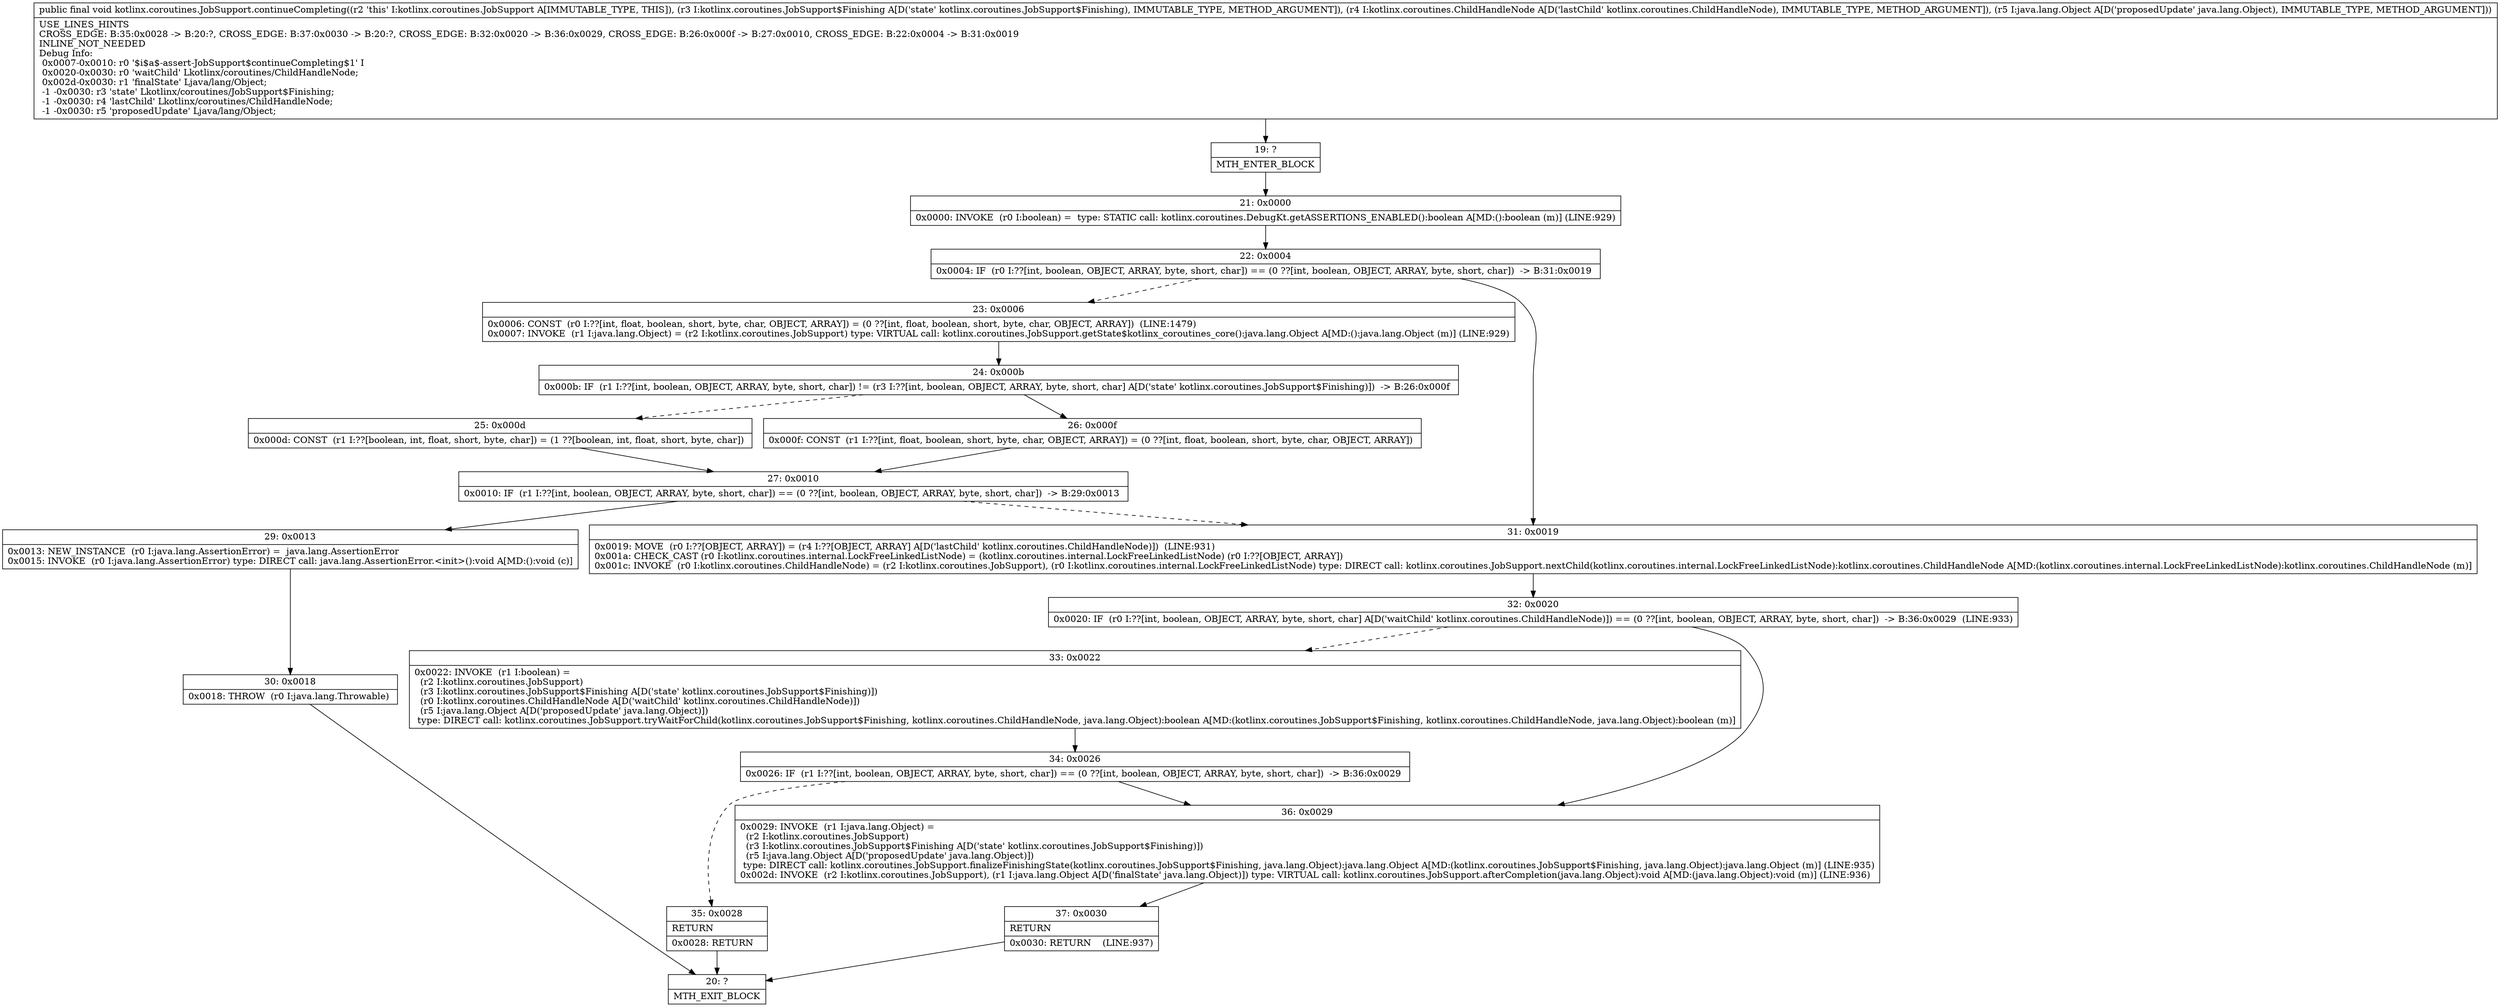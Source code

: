 digraph "CFG forkotlinx.coroutines.JobSupport.continueCompleting(Lkotlinx\/coroutines\/JobSupport$Finishing;Lkotlinx\/coroutines\/ChildHandleNode;Ljava\/lang\/Object;)V" {
Node_19 [shape=record,label="{19\:\ ?|MTH_ENTER_BLOCK\l}"];
Node_21 [shape=record,label="{21\:\ 0x0000|0x0000: INVOKE  (r0 I:boolean) =  type: STATIC call: kotlinx.coroutines.DebugKt.getASSERTIONS_ENABLED():boolean A[MD:():boolean (m)] (LINE:929)\l}"];
Node_22 [shape=record,label="{22\:\ 0x0004|0x0004: IF  (r0 I:??[int, boolean, OBJECT, ARRAY, byte, short, char]) == (0 ??[int, boolean, OBJECT, ARRAY, byte, short, char])  \-\> B:31:0x0019 \l}"];
Node_23 [shape=record,label="{23\:\ 0x0006|0x0006: CONST  (r0 I:??[int, float, boolean, short, byte, char, OBJECT, ARRAY]) = (0 ??[int, float, boolean, short, byte, char, OBJECT, ARRAY])  (LINE:1479)\l0x0007: INVOKE  (r1 I:java.lang.Object) = (r2 I:kotlinx.coroutines.JobSupport) type: VIRTUAL call: kotlinx.coroutines.JobSupport.getState$kotlinx_coroutines_core():java.lang.Object A[MD:():java.lang.Object (m)] (LINE:929)\l}"];
Node_24 [shape=record,label="{24\:\ 0x000b|0x000b: IF  (r1 I:??[int, boolean, OBJECT, ARRAY, byte, short, char]) != (r3 I:??[int, boolean, OBJECT, ARRAY, byte, short, char] A[D('state' kotlinx.coroutines.JobSupport$Finishing)])  \-\> B:26:0x000f \l}"];
Node_25 [shape=record,label="{25\:\ 0x000d|0x000d: CONST  (r1 I:??[boolean, int, float, short, byte, char]) = (1 ??[boolean, int, float, short, byte, char]) \l}"];
Node_27 [shape=record,label="{27\:\ 0x0010|0x0010: IF  (r1 I:??[int, boolean, OBJECT, ARRAY, byte, short, char]) == (0 ??[int, boolean, OBJECT, ARRAY, byte, short, char])  \-\> B:29:0x0013 \l}"];
Node_29 [shape=record,label="{29\:\ 0x0013|0x0013: NEW_INSTANCE  (r0 I:java.lang.AssertionError) =  java.lang.AssertionError \l0x0015: INVOKE  (r0 I:java.lang.AssertionError) type: DIRECT call: java.lang.AssertionError.\<init\>():void A[MD:():void (c)]\l}"];
Node_30 [shape=record,label="{30\:\ 0x0018|0x0018: THROW  (r0 I:java.lang.Throwable) \l}"];
Node_20 [shape=record,label="{20\:\ ?|MTH_EXIT_BLOCK\l}"];
Node_26 [shape=record,label="{26\:\ 0x000f|0x000f: CONST  (r1 I:??[int, float, boolean, short, byte, char, OBJECT, ARRAY]) = (0 ??[int, float, boolean, short, byte, char, OBJECT, ARRAY]) \l}"];
Node_31 [shape=record,label="{31\:\ 0x0019|0x0019: MOVE  (r0 I:??[OBJECT, ARRAY]) = (r4 I:??[OBJECT, ARRAY] A[D('lastChild' kotlinx.coroutines.ChildHandleNode)])  (LINE:931)\l0x001a: CHECK_CAST (r0 I:kotlinx.coroutines.internal.LockFreeLinkedListNode) = (kotlinx.coroutines.internal.LockFreeLinkedListNode) (r0 I:??[OBJECT, ARRAY]) \l0x001c: INVOKE  (r0 I:kotlinx.coroutines.ChildHandleNode) = (r2 I:kotlinx.coroutines.JobSupport), (r0 I:kotlinx.coroutines.internal.LockFreeLinkedListNode) type: DIRECT call: kotlinx.coroutines.JobSupport.nextChild(kotlinx.coroutines.internal.LockFreeLinkedListNode):kotlinx.coroutines.ChildHandleNode A[MD:(kotlinx.coroutines.internal.LockFreeLinkedListNode):kotlinx.coroutines.ChildHandleNode (m)]\l}"];
Node_32 [shape=record,label="{32\:\ 0x0020|0x0020: IF  (r0 I:??[int, boolean, OBJECT, ARRAY, byte, short, char] A[D('waitChild' kotlinx.coroutines.ChildHandleNode)]) == (0 ??[int, boolean, OBJECT, ARRAY, byte, short, char])  \-\> B:36:0x0029  (LINE:933)\l}"];
Node_33 [shape=record,label="{33\:\ 0x0022|0x0022: INVOKE  (r1 I:boolean) = \l  (r2 I:kotlinx.coroutines.JobSupport)\l  (r3 I:kotlinx.coroutines.JobSupport$Finishing A[D('state' kotlinx.coroutines.JobSupport$Finishing)])\l  (r0 I:kotlinx.coroutines.ChildHandleNode A[D('waitChild' kotlinx.coroutines.ChildHandleNode)])\l  (r5 I:java.lang.Object A[D('proposedUpdate' java.lang.Object)])\l type: DIRECT call: kotlinx.coroutines.JobSupport.tryWaitForChild(kotlinx.coroutines.JobSupport$Finishing, kotlinx.coroutines.ChildHandleNode, java.lang.Object):boolean A[MD:(kotlinx.coroutines.JobSupport$Finishing, kotlinx.coroutines.ChildHandleNode, java.lang.Object):boolean (m)]\l}"];
Node_34 [shape=record,label="{34\:\ 0x0026|0x0026: IF  (r1 I:??[int, boolean, OBJECT, ARRAY, byte, short, char]) == (0 ??[int, boolean, OBJECT, ARRAY, byte, short, char])  \-\> B:36:0x0029 \l}"];
Node_35 [shape=record,label="{35\:\ 0x0028|RETURN\l|0x0028: RETURN   \l}"];
Node_36 [shape=record,label="{36\:\ 0x0029|0x0029: INVOKE  (r1 I:java.lang.Object) = \l  (r2 I:kotlinx.coroutines.JobSupport)\l  (r3 I:kotlinx.coroutines.JobSupport$Finishing A[D('state' kotlinx.coroutines.JobSupport$Finishing)])\l  (r5 I:java.lang.Object A[D('proposedUpdate' java.lang.Object)])\l type: DIRECT call: kotlinx.coroutines.JobSupport.finalizeFinishingState(kotlinx.coroutines.JobSupport$Finishing, java.lang.Object):java.lang.Object A[MD:(kotlinx.coroutines.JobSupport$Finishing, java.lang.Object):java.lang.Object (m)] (LINE:935)\l0x002d: INVOKE  (r2 I:kotlinx.coroutines.JobSupport), (r1 I:java.lang.Object A[D('finalState' java.lang.Object)]) type: VIRTUAL call: kotlinx.coroutines.JobSupport.afterCompletion(java.lang.Object):void A[MD:(java.lang.Object):void (m)] (LINE:936)\l}"];
Node_37 [shape=record,label="{37\:\ 0x0030|RETURN\l|0x0030: RETURN    (LINE:937)\l}"];
MethodNode[shape=record,label="{public final void kotlinx.coroutines.JobSupport.continueCompleting((r2 'this' I:kotlinx.coroutines.JobSupport A[IMMUTABLE_TYPE, THIS]), (r3 I:kotlinx.coroutines.JobSupport$Finishing A[D('state' kotlinx.coroutines.JobSupport$Finishing), IMMUTABLE_TYPE, METHOD_ARGUMENT]), (r4 I:kotlinx.coroutines.ChildHandleNode A[D('lastChild' kotlinx.coroutines.ChildHandleNode), IMMUTABLE_TYPE, METHOD_ARGUMENT]), (r5 I:java.lang.Object A[D('proposedUpdate' java.lang.Object), IMMUTABLE_TYPE, METHOD_ARGUMENT]))  | USE_LINES_HINTS\lCROSS_EDGE: B:35:0x0028 \-\> B:20:?, CROSS_EDGE: B:37:0x0030 \-\> B:20:?, CROSS_EDGE: B:32:0x0020 \-\> B:36:0x0029, CROSS_EDGE: B:26:0x000f \-\> B:27:0x0010, CROSS_EDGE: B:22:0x0004 \-\> B:31:0x0019\lINLINE_NOT_NEEDED\lDebug Info:\l  0x0007\-0x0010: r0 '$i$a$\-assert\-JobSupport$continueCompleting$1' I\l  0x0020\-0x0030: r0 'waitChild' Lkotlinx\/coroutines\/ChildHandleNode;\l  0x002d\-0x0030: r1 'finalState' Ljava\/lang\/Object;\l  \-1 \-0x0030: r3 'state' Lkotlinx\/coroutines\/JobSupport$Finishing;\l  \-1 \-0x0030: r4 'lastChild' Lkotlinx\/coroutines\/ChildHandleNode;\l  \-1 \-0x0030: r5 'proposedUpdate' Ljava\/lang\/Object;\l}"];
MethodNode -> Node_19;Node_19 -> Node_21;
Node_21 -> Node_22;
Node_22 -> Node_23[style=dashed];
Node_22 -> Node_31;
Node_23 -> Node_24;
Node_24 -> Node_25[style=dashed];
Node_24 -> Node_26;
Node_25 -> Node_27;
Node_27 -> Node_29;
Node_27 -> Node_31[style=dashed];
Node_29 -> Node_30;
Node_30 -> Node_20;
Node_26 -> Node_27;
Node_31 -> Node_32;
Node_32 -> Node_33[style=dashed];
Node_32 -> Node_36;
Node_33 -> Node_34;
Node_34 -> Node_35[style=dashed];
Node_34 -> Node_36;
Node_35 -> Node_20;
Node_36 -> Node_37;
Node_37 -> Node_20;
}

